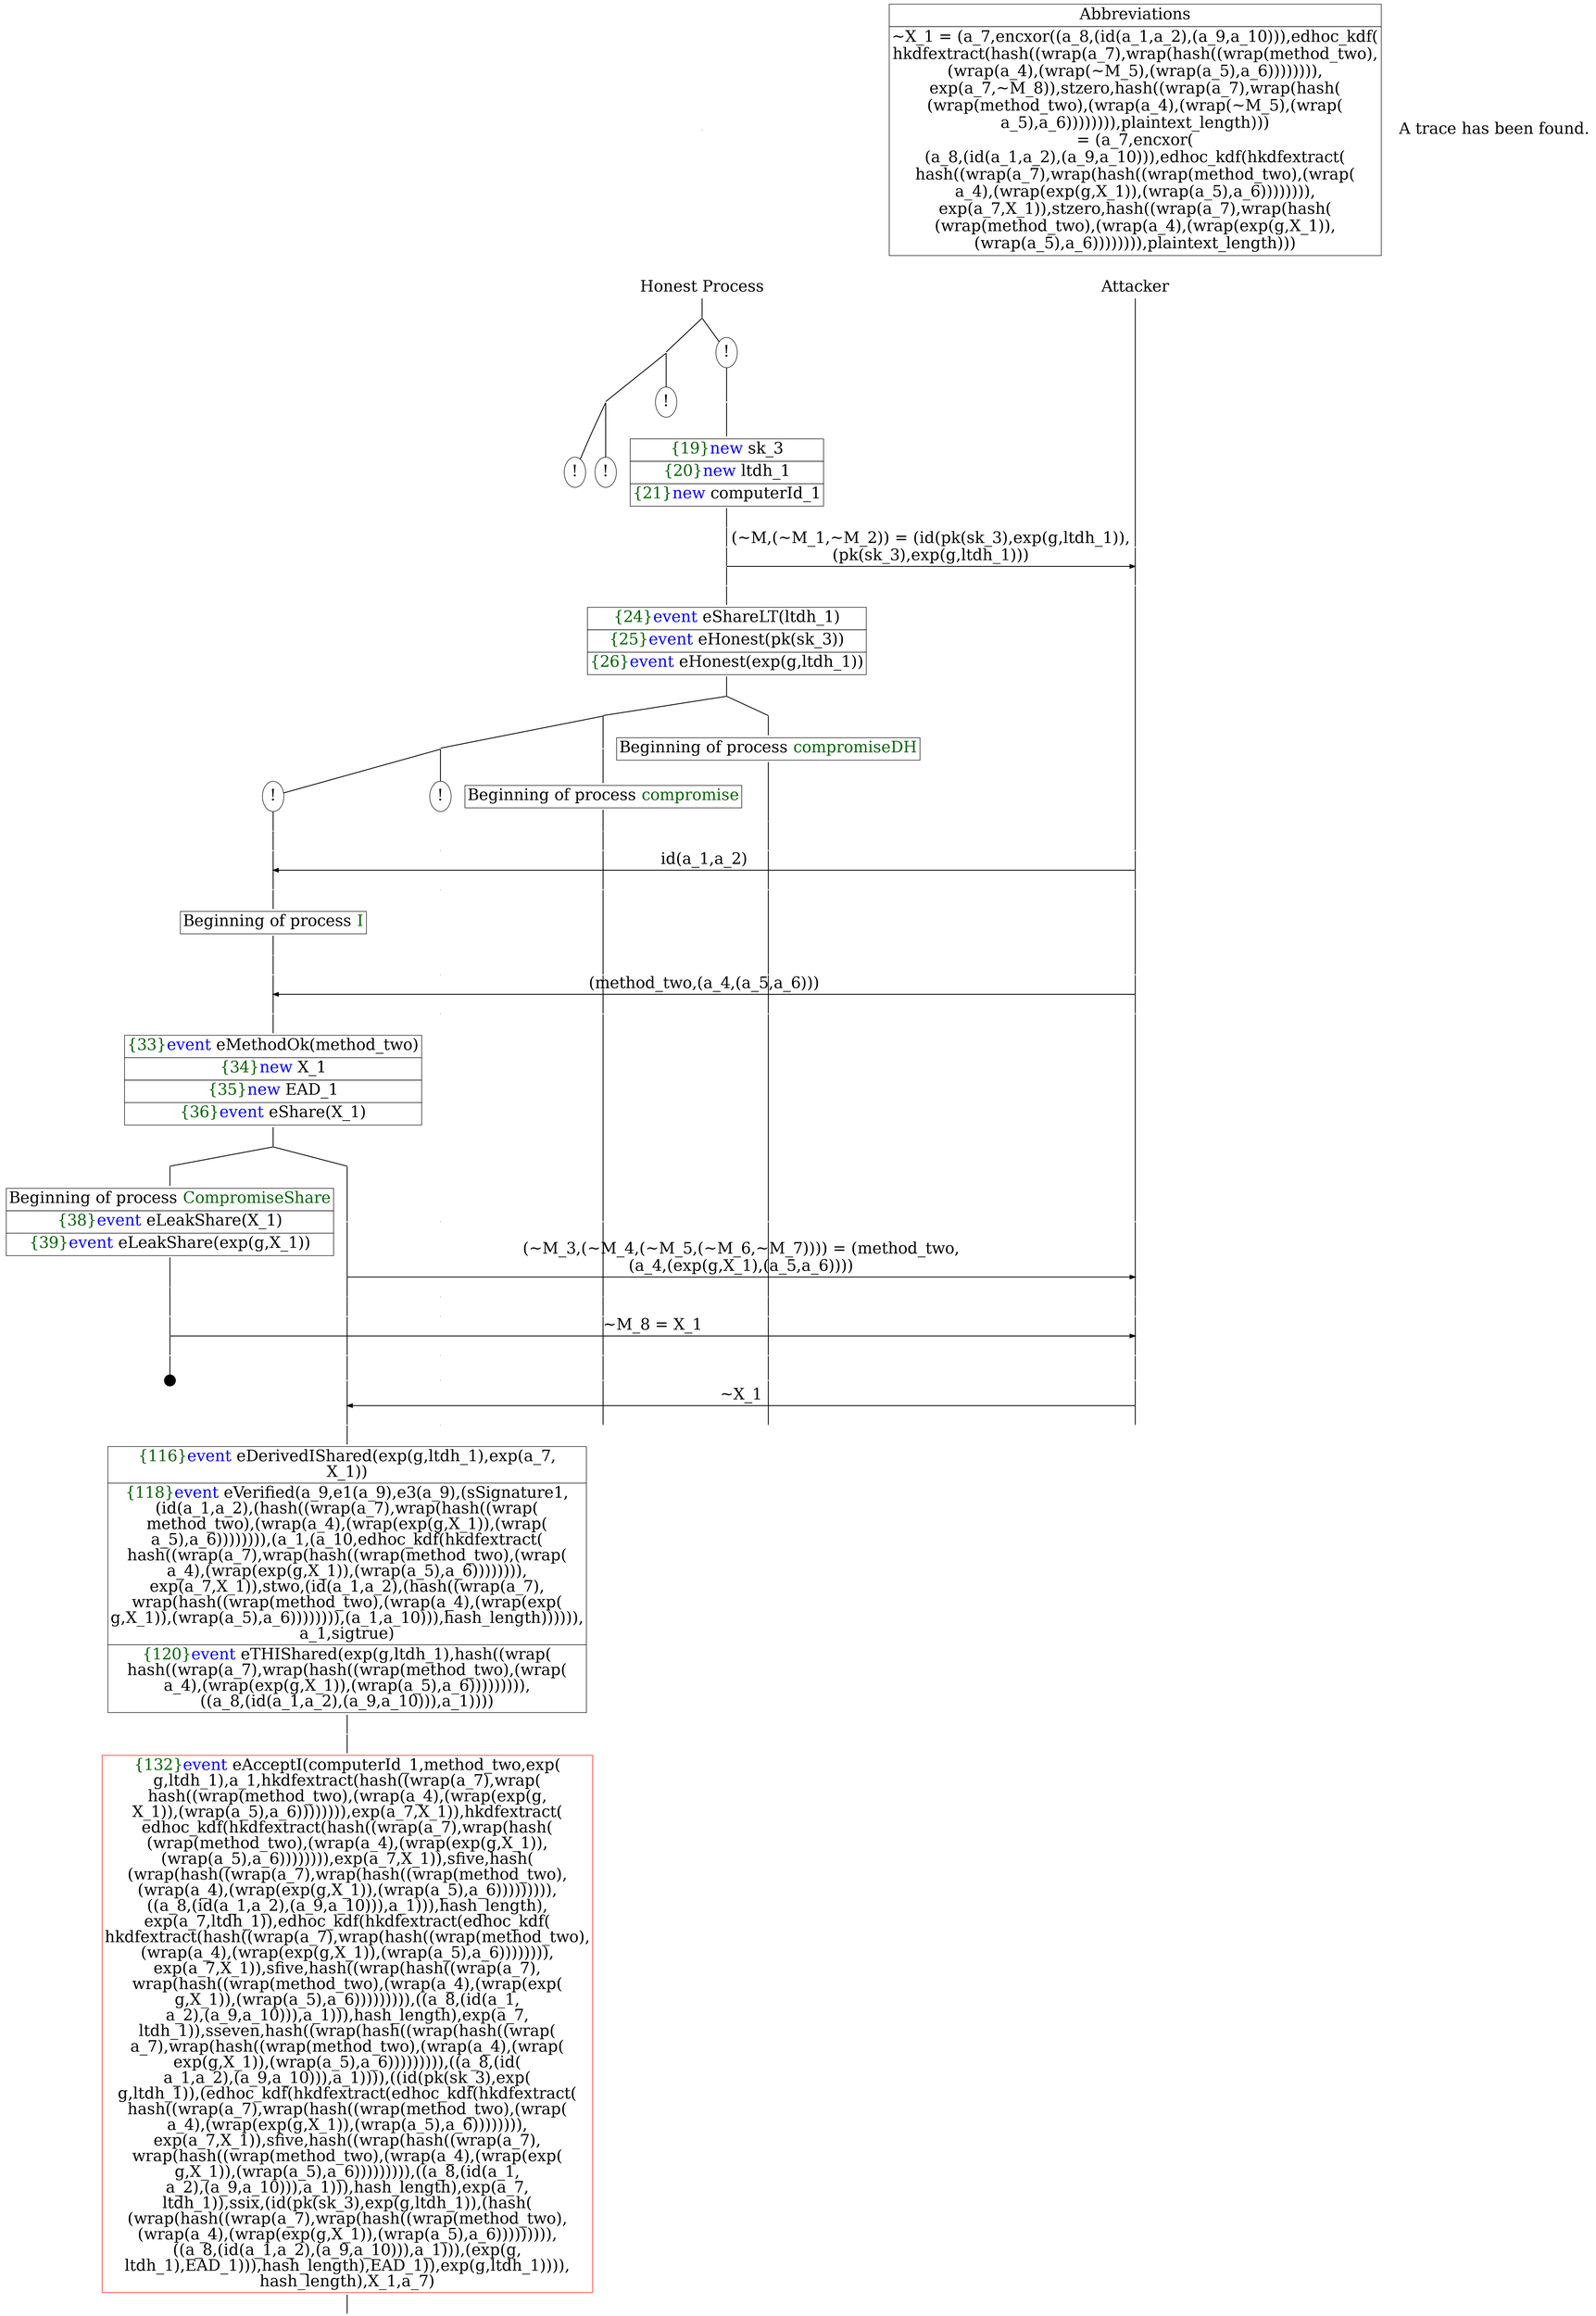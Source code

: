 digraph {
graph [ordering = out]
edge [arrowhead = none, penwidth = 1.6, fontsize = 30]
node [shape = point, width = 0, height = 0, fontsize = 30]
Trace<br/>
[label = <A trace has been found.<br/>
>, shape = plaintext]
P0__0 [label = "Honest Process", shape = plaintext]
P__0 [label = "Attacker", shape = plaintext]
Trace -> P0__0 [label = "", style = invisible, weight = 100]{rank = same; P0__0 P__0}
P0__0 -> P0__1 [label = <>, weight = 100]
/*RPar */
P0__1 -> P0_1__1 [label = <>]
P0__1 -> P0_0__1 [label = <>]
P0__1 [label = "", fixedsize = false, width = 0, height = 0, shape = none]
{rank = same; P0_0__1 P0_1__1}
P0_0__1 [label = "!", shape = ellipse]
P0_0_0__1 [label = "", fixedsize = false, width = 0, height = 0, shape = none]
P0_0__1 -> P0_0_0__1 [label = <>, weight = 100]
P0_0_0__1 -> P0_0_0__2 [label = <>, weight = 100]
P0_0_0__2 [shape = plaintext, label = <<TABLE BORDER="0" CELLBORDER="1" CELLSPACING="0" CELLPADDING="4"> <TR><TD><FONT COLOR="darkgreen">{19}</FONT><FONT COLOR="blue">new </FONT>sk_3</TD></TR><TR><TD><FONT COLOR="darkgreen">{20}</FONT><FONT COLOR="blue">new </FONT>ltdh_1</TD></TR><TR><TD><FONT COLOR="darkgreen">{21}</FONT><FONT COLOR="blue">new </FONT>computerId_1</TD></TR></TABLE>>]
P0_0_0__2 -> P0_0_0__3 [label = <>, weight = 100]
P0_0_0__3 -> P0_0_0__4 [label = <>, weight = 100]
P__0 -> P__1 [label = <>, weight = 100]
{rank = same; P__1 P0_0_0__4}
P0_0_0__4 -> P0_0_0__5 [label = <>, weight = 100]
P__1 -> P__2 [label = <>, weight = 100]
{rank = same; P__2 P0_0_0__5}
P0_0_0__5 -> P__2 [label = <(~M,(~M_1,~M_2)) = (id(pk(sk_3),exp(g,ltdh_1)),<br/>
(pk(sk_3),exp(g,ltdh_1)))>, arrowhead = normal]
P0_0_0__5 -> P0_0_0__6 [label = <>, weight = 100]
P__2 -> P__3 [label = <>, weight = 100]
{rank = same; P__3 P0_0_0__6}
P0_0_0__6 -> P0_0_0__7 [label = <>, weight = 100]
P0_0_0__7 [shape = plaintext, label = <<TABLE BORDER="0" CELLBORDER="1" CELLSPACING="0" CELLPADDING="4"> <TR><TD><FONT COLOR="darkgreen">{24}</FONT><FONT COLOR="blue">event</FONT> eShareLT(ltdh_1)</TD></TR><TR><TD><FONT COLOR="darkgreen">{25}</FONT><FONT COLOR="blue">event</FONT> eHonest(pk(sk_3))</TD></TR><TR><TD><FONT COLOR="darkgreen">{26}</FONT><FONT COLOR="blue">event</FONT> eHonest(exp(g,ltdh_1))</TD></TR></TABLE>>]
P0_0_0__7 -> P0_0_0__8 [label = <>, weight = 100]
/*RPar */
P0_0_0__8 -> P0_0_0_1__8 [label = <>]
P0_0_0__8 -> P0_0_0_0__8 [label = <>]
P0_0_0__8 [label = "", fixedsize = false, width = 0, height = 0, shape = none]
{rank = same; P0_0_0_0__8 P0_0_0_1__8}
P0_0_0_0__8 -> P0_0_0_0__9 [label = <>, weight = 100]
P0_0_0_0__9 [shape = plaintext, label = <<TABLE BORDER="0" CELLBORDER="1" CELLSPACING="0" CELLPADDING="4"> <TR><TD>Beginning of process <FONT COLOR="darkgreen">compromiseDH</FONT></TD></TR></TABLE>>]
P0_0_0_0__9 -> P0_0_0_0__10 [label = <>, weight = 100]
/*RPar */
P0_0_0_1__8 -> P0_0_0_1_1__8 [label = <>]
P0_0_0_1__8 -> P0_0_0_1_0__8 [label = <>]
P0_0_0_1__8 [label = "", fixedsize = false, width = 0, height = 0, shape = none]
{rank = same; P0_0_0_1_0__8 P0_0_0_1_1__8}
P0_0_0_1_0__8 -> P0_0_0_1_0__9 [label = <>, weight = 100]
P0_0_0_1_0__9 [shape = plaintext, label = <<TABLE BORDER="0" CELLBORDER="1" CELLSPACING="0" CELLPADDING="4"> <TR><TD>Beginning of process <FONT COLOR="darkgreen">compromise</FONT></TD></TR></TABLE>>]
P0_0_0_1_0__9 -> P0_0_0_1_0__10 [label = <>, weight = 100]
/*RPar */
P0_0_0_1_1__8 -> P0_0_0_1_1_1__8 [label = <>]
P0_0_0_1_1__8 -> P0_0_0_1_1_0__8 [label = <>]
P0_0_0_1_1__8 [label = "", fixedsize = false, width = 0, height = 0, shape = none]
{rank = same; P0_0_0_1_1_0__8 P0_0_0_1_1_1__8}
P0_0_0_1_1_0__8 [label = "!", shape = ellipse]
P0_0_0_1_1_1__8 [label = "!", shape = ellipse]
P0_0_0_1_1_1_0__8 [label = "", fixedsize = false, width = 0, height = 0, shape = none]
P0_0_0_1_1_1__8 -> P0_0_0_1_1_1_0__8 [label = <>, weight = 100]
/*RPar */
P0_1__1 -> P0_1_1__1 [label = <>]
P0_1__1 -> P0_1_0__1 [label = <>]
P0_1__1 [label = "", fixedsize = false, width = 0, height = 0, shape = none]
{rank = same; P0_1_0__1 P0_1_1__1}
P0_1_0__1 [label = "!", shape = ellipse]
/*RPar */
P0_1_1__1 -> P0_1_1_1__1 [label = <>]
P0_1_1__1 -> P0_1_1_0__1 [label = <>]
P0_1_1__1 [label = "", fixedsize = false, width = 0, height = 0, shape = none]
{rank = same; P0_1_1_0__1 P0_1_1_1__1}
P0_1_1_0__1 [label = "!", shape = ellipse]
P0_1_1_1__1 [label = "!", shape = ellipse]
P0_0_0_1_1_1_0__8 -> P0_0_0_1_1_1_0__9 [label = <>, weight = 100]
P0_0_0_1_1_0__9 [label = "", style = invisible]
P0_0_0_1_1_0__8 -> P0_0_0_1_1_0__9 [label = <>, weight = 100, style = invisible]
P0_0_0_1_0__10 -> P0_0_0_1_0__11 [label = <>, weight = 100]
P0_0_0_0__10 -> P0_0_0_0__11 [label = <>, weight = 100]
P__3 -> P__4 [label = <>, weight = 100]
{rank = same; P__4 P0_0_0_0__11 P0_0_0_1_0__11 P0_0_0_1_1_0__9 P0_0_0_1_1_1_0__9}
P0_0_0_1_1_1_0__9 -> P0_0_0_1_1_1_0__10 [label = <>, weight = 100]
P__4 -> P__5 [label = <>, weight = 100]
{rank = same; P__5 P0_0_0_1_1_1_0__10}
P0_0_0_1_1_1_0__10 -> P__5 [label = <id(a_1,a_2)>, dir = back, arrowhead = normal]
P0_0_0_1_1_1_0__10 -> P0_0_0_1_1_1_0__11 [label = <>, weight = 100]
P0_0_0_1_1_0__10 [label = "", style = invisible]
P0_0_0_1_1_0__9 -> P0_0_0_1_1_0__10 [label = <>, weight = 100, style = invisible]
P0_0_0_1_0__11 -> P0_0_0_1_0__12 [label = <>, weight = 100]
P0_0_0_0__11 -> P0_0_0_0__12 [label = <>, weight = 100]
P__5 -> P__6 [label = <>, weight = 100]
{rank = same; P__6 P0_0_0_0__12 P0_0_0_1_0__12 P0_0_0_1_1_0__10 P0_0_0_1_1_1_0__11}
P0_0_0_1_1_1_0__11 -> P0_0_0_1_1_1_0__12 [label = <>, weight = 100]
P0_0_0_1_1_1_0__12 [shape = plaintext, label = <<TABLE BORDER="0" CELLBORDER="1" CELLSPACING="0" CELLPADDING="4"> <TR><TD>Beginning of process <FONT COLOR="darkgreen">I</FONT></TD></TR></TABLE>>]
P0_0_0_1_1_1_0__12 -> P0_0_0_1_1_1_0__13 [label = <>, weight = 100]
P0_0_0_1_1_1_0__13 -> P0_0_0_1_1_1_0__14 [label = <>, weight = 100]
P0_0_0_1_1_0__11 [label = "", style = invisible]
P0_0_0_1_1_0__10 -> P0_0_0_1_1_0__11 [label = <>, weight = 100, style = invisible]
P0_0_0_1_0__12 -> P0_0_0_1_0__13 [label = <>, weight = 100]
P0_0_0_0__12 -> P0_0_0_0__13 [label = <>, weight = 100]
P__6 -> P__7 [label = <>, weight = 100]
{rank = same; P__7 P0_0_0_0__13 P0_0_0_1_0__13 P0_0_0_1_1_0__11 P0_0_0_1_1_1_0__14}
P0_0_0_1_1_1_0__14 -> P0_0_0_1_1_1_0__15 [label = <>, weight = 100]
P__7 -> P__8 [label = <>, weight = 100]
{rank = same; P__8 P0_0_0_1_1_1_0__15}
P0_0_0_1_1_1_0__15 -> P__8 [label = <(method_two,(a_4,(a_5,a_6)))>, dir = back, arrowhead = normal]
P0_0_0_1_1_1_0__15 -> P0_0_0_1_1_1_0__16 [label = <>, weight = 100]
P0_0_0_1_1_0__12 [label = "", style = invisible]
P0_0_0_1_1_0__11 -> P0_0_0_1_1_0__12 [label = <>, weight = 100, style = invisible]
P0_0_0_1_0__13 -> P0_0_0_1_0__14 [label = <>, weight = 100]
P0_0_0_0__13 -> P0_0_0_0__14 [label = <>, weight = 100]
P__8 -> P__9 [label = <>, weight = 100]
{rank = same; P__9 P0_0_0_0__14 P0_0_0_1_0__14 P0_0_0_1_1_0__12 P0_0_0_1_1_1_0__16}
P0_0_0_1_1_1_0__16 -> P0_0_0_1_1_1_0__17 [label = <>, weight = 100]
P0_0_0_1_1_1_0__17 [shape = plaintext, label = <<TABLE BORDER="0" CELLBORDER="1" CELLSPACING="0" CELLPADDING="4"> <TR><TD><FONT COLOR="darkgreen">{33}</FONT><FONT COLOR="blue">event</FONT> eMethodOk(method_two)</TD></TR><TR><TD><FONT COLOR="darkgreen">{34}</FONT><FONT COLOR="blue">new </FONT>X_1</TD></TR><TR><TD><FONT COLOR="darkgreen">{35}</FONT><FONT COLOR="blue">new </FONT>EAD_1</TD></TR><TR><TD><FONT COLOR="darkgreen">{36}</FONT><FONT COLOR="blue">event</FONT> eShare(X_1)</TD></TR></TABLE>>]
P0_0_0_1_1_1_0__17 -> P0_0_0_1_1_1_0__18 [label = <>, weight = 100]
/*RPar */
P0_0_0_1_1_1_0__18 -> P0_0_0_1_1_1_0_1__18 [label = <>]
P0_0_0_1_1_1_0__18 -> P0_0_0_1_1_1_0_0__18 [label = <>]
P0_0_0_1_1_1_0__18 [label = "", fixedsize = false, width = 0, height = 0, shape = none]
{rank = same; P0_0_0_1_1_1_0_0__18 P0_0_0_1_1_1_0_1__18}
P0_0_0_1_1_1_0_0__18 -> P0_0_0_1_1_1_0_0__19 [label = <>, weight = 100]
P0_0_0_1_1_0__13 [label = "", style = invisible]
P0_0_0_1_1_0__12 -> P0_0_0_1_1_0__13 [label = <>, weight = 100, style = invisible]
P0_0_0_1_0__14 -> P0_0_0_1_0__15 [label = <>, weight = 100]
P0_0_0_0__14 -> P0_0_0_0__15 [label = <>, weight = 100]
P__9 -> P__10 [label = <>, weight = 100]
{rank = same; P__10 P0_0_0_0__15 P0_0_0_1_0__15 P0_0_0_1_1_0__13 P0_0_0_1_1_1_0_0__19}
P0_0_0_1_1_1_0_0__19 -> P0_0_0_1_1_1_0_0__20 [label = <>, weight = 100]
P__10 -> P__11 [label = <>, weight = 100]
{rank = same; P__11 P0_0_0_1_1_1_0_0__20}
P0_0_0_1_1_1_0_0__20 -> P__11 [label = <(~M_3,(~M_4,(~M_5,(~M_6,~M_7)))) = (method_two,<br/>
(a_4,(exp(g,X_1),(a_5,a_6))))>, arrowhead = normal]
P0_0_0_1_1_1_0_0__20 -> P0_0_0_1_1_1_0_0__21 [label = <>, weight = 100]
P0_0_0_1_1_0__14 [label = "", style = invisible]
P0_0_0_1_1_0__13 -> P0_0_0_1_1_0__14 [label = <>, weight = 100, style = invisible]
P0_0_0_1_0__15 -> P0_0_0_1_0__16 [label = <>, weight = 100]
P0_0_0_0__15 -> P0_0_0_0__16 [label = <>, weight = 100]
P__11 -> P__12 [label = <>, weight = 100]
{rank = same; P__12 P0_0_0_0__16 P0_0_0_1_0__16 P0_0_0_1_1_0__14 P0_0_0_1_1_1_0_0__21}
P0_0_0_1_1_1_0_1__18 -> P0_0_0_1_1_1_0_1__19 [label = <>, weight = 100]
P0_0_0_1_1_1_0_1__19 [shape = plaintext, label = <<TABLE BORDER="0" CELLBORDER="1" CELLSPACING="0" CELLPADDING="4"> <TR><TD>Beginning of process <FONT COLOR="darkgreen">CompromiseShare</FONT></TD></TR><TR><TD><FONT COLOR="darkgreen">{38}</FONT><FONT COLOR="blue">event</FONT> eLeakShare(X_1)</TD></TR><TR><TD><FONT COLOR="darkgreen">{39}</FONT><FONT COLOR="blue">event</FONT> eLeakShare(exp(g,X_1))</TD></TR></TABLE>>]
P0_0_0_1_1_1_0_1__19 -> P0_0_0_1_1_1_0_1__20 [label = <>, weight = 100]
P0_0_0_1_1_1_0_1__20 -> P0_0_0_1_1_1_0_1__21 [label = <>, weight = 100]
P0_0_0_1_1_1_0_0__21 -> P0_0_0_1_1_1_0_0__22 [label = <>, weight = 100]
P0_0_0_1_1_0__15 [label = "", style = invisible]
P0_0_0_1_1_0__14 -> P0_0_0_1_1_0__15 [label = <>, weight = 100, style = invisible]
P0_0_0_1_0__16 -> P0_0_0_1_0__17 [label = <>, weight = 100]
P0_0_0_0__16 -> P0_0_0_0__17 [label = <>, weight = 100]
P__12 -> P__13 [label = <>, weight = 100]
{rank = same; P__13 P0_0_0_0__17 P0_0_0_1_0__17 P0_0_0_1_1_0__15 P0_0_0_1_1_1_0_0__22 P0_0_0_1_1_1_0_1__21}
P0_0_0_1_1_1_0_1__21 -> P0_0_0_1_1_1_0_1__22 [label = <>, weight = 100]
P__13 -> P__14 [label = <>, weight = 100]
{rank = same; P__14 P0_0_0_1_1_1_0_1__22}
P0_0_0_1_1_1_0_1__22 -> P__14 [label = <~M_8 = X_1>, arrowhead = normal]
P0_0_0_1_1_1_0_1__22 -> P0_0_0_1_1_1_0_1__23 [label = <>, weight = 100]
P0_0_0_1_1_1_0_0__22 -> P0_0_0_1_1_1_0_0__23 [label = <>, weight = 100]
P0_0_0_1_1_0__16 [label = "", style = invisible]
P0_0_0_1_1_0__15 -> P0_0_0_1_1_0__16 [label = <>, weight = 100, style = invisible]
P0_0_0_1_0__17 -> P0_0_0_1_0__18 [label = <>, weight = 100]
P0_0_0_0__17 -> P0_0_0_0__18 [label = <>, weight = 100]
P__14 -> P__15 [label = <>, weight = 100]
{rank = same; P__15 P0_0_0_0__18 P0_0_0_1_0__18 P0_0_0_1_1_0__16 P0_0_0_1_1_1_0_0__23 P0_0_0_1_1_1_0_1__23}
P0_0_0_1_1_1_0_1__24 [label = "", width = 0.3, height = 0.3]
P0_0_0_1_1_1_0_1__23 -> P0_0_0_1_1_1_0_1__24 [label = <>, weight = 100]
P0_0_0_1_1_1_0_0__23 -> P0_0_0_1_1_1_0_0__24 [label = <>, weight = 100]
P0_0_0_1_1_0__17 [label = "", style = invisible]
P0_0_0_1_1_0__16 -> P0_0_0_1_1_0__17 [label = <>, weight = 100, style = invisible]
P0_0_0_1_0__18 -> P0_0_0_1_0__19 [label = <>, weight = 100]
P0_0_0_0__18 -> P0_0_0_0__19 [label = <>, weight = 100]
P__15 -> P__16 [label = <>, weight = 100]
{rank = same; P__16 P0_0_0_0__19 P0_0_0_1_0__19 P0_0_0_1_1_0__17 P0_0_0_1_1_1_0_0__24}
P0_0_0_1_1_1_0_0__24 -> P0_0_0_1_1_1_0_0__25 [label = <>, weight = 100]
P__16 -> P__17 [label = <>, weight = 100]
{rank = same; P__17 P0_0_0_1_1_1_0_0__25}
P0_0_0_1_1_1_0_0__25 -> P__17 [label = <~X_1>, dir = back, arrowhead = normal]
P0_0_0_1_1_1_0_0__25 -> P0_0_0_1_1_1_0_0__26 [label = <>, weight = 100]
P0_0_0_1_1_0__18 [label = "", style = invisible]
P0_0_0_1_1_0__17 -> P0_0_0_1_1_0__18 [label = <>, weight = 100, style = invisible]
P0_0_0_1_0__19 -> P0_0_0_1_0__20 [label = <>, weight = 100]
P0_0_0_0__19 -> P0_0_0_0__20 [label = <>, weight = 100]
P__17 -> P__18 [label = <>, weight = 100]
{rank = same; P__18 P0_0_0_0__20 P0_0_0_1_0__20 P0_0_0_1_1_0__18 P0_0_0_1_1_1_0_0__26}
P0_0_0_1_1_1_0_0__26 -> P0_0_0_1_1_1_0_0__27 [label = <>, weight = 100]
P0_0_0_1_1_1_0_0__27 [shape = plaintext, label = <<TABLE BORDER="0" CELLBORDER="1" CELLSPACING="0" CELLPADDING="4"> <TR><TD><FONT COLOR="darkgreen">{116}</FONT><FONT COLOR="blue">event</FONT> eDerivedIShared(exp(g,ltdh_1),exp(a_7,<br/>
X_1))</TD></TR><TR><TD><FONT COLOR="darkgreen">{118}</FONT><FONT COLOR="blue">event</FONT> eVerified(a_9,e1(a_9),e3(a_9),(sSignature1,<br/>
(id(a_1,a_2),(hash((wrap(a_7),wrap(hash((wrap(<br/>
method_two),(wrap(a_4),(wrap(exp(g,X_1)),(wrap(<br/>
a_5),a_6)))))))),(a_1,(a_10,edhoc_kdf(hkdfextract(<br/>
hash((wrap(a_7),wrap(hash((wrap(method_two),(wrap(<br/>
a_4),(wrap(exp(g,X_1)),(wrap(a_5),a_6)))))))),<br/>
exp(a_7,X_1)),stwo,(id(a_1,a_2),(hash((wrap(a_7),<br/>
wrap(hash((wrap(method_two),(wrap(a_4),(wrap(exp(<br/>
g,X_1)),(wrap(a_5),a_6)))))))),(a_1,a_10))),hash_length)))))),<br/>
a_1,sigtrue)</TD></TR><TR><TD><FONT COLOR="darkgreen">{120}</FONT><FONT COLOR="blue">event</FONT> eTHIShared(exp(g,ltdh_1),hash((wrap(<br/>
hash((wrap(a_7),wrap(hash((wrap(method_two),(wrap(<br/>
a_4),(wrap(exp(g,X_1)),(wrap(a_5),a_6))))))))),<br/>
((a_8,(id(a_1,a_2),(a_9,a_10))),a_1))))</TD></TR></TABLE>>]
P0_0_0_1_1_1_0_0__27 -> P0_0_0_1_1_1_0_0__28 [label = <>, weight = 100]
P0_0_0_1_1_1_0_0__28 -> P0_0_0_1_1_1_0_0__29 [label = <>, weight = 100]
P0_0_0_1_1_1_0_0__29 [color = red, shape = plaintext, label = <<TABLE BORDER="0" CELLBORDER="1" CELLSPACING="0" CELLPADDING="4"> <TR><TD><FONT COLOR="darkgreen">{132}</FONT><FONT COLOR="blue">event</FONT> eAcceptI(computerId_1,method_two,exp(<br/>
g,ltdh_1),a_1,hkdfextract(hash((wrap(a_7),wrap(<br/>
hash((wrap(method_two),(wrap(a_4),(wrap(exp(g,<br/>
X_1)),(wrap(a_5),a_6)))))))),exp(a_7,X_1)),hkdfextract(<br/>
edhoc_kdf(hkdfextract(hash((wrap(a_7),wrap(hash(<br/>
(wrap(method_two),(wrap(a_4),(wrap(exp(g,X_1)),<br/>
(wrap(a_5),a_6)))))))),exp(a_7,X_1)),sfive,hash(<br/>
(wrap(hash((wrap(a_7),wrap(hash((wrap(method_two),<br/>
(wrap(a_4),(wrap(exp(g,X_1)),(wrap(a_5),a_6))))))))),<br/>
((a_8,(id(a_1,a_2),(a_9,a_10))),a_1))),hash_length),<br/>
exp(a_7,ltdh_1)),edhoc_kdf(hkdfextract(edhoc_kdf(<br/>
hkdfextract(hash((wrap(a_7),wrap(hash((wrap(method_two),<br/>
(wrap(a_4),(wrap(exp(g,X_1)),(wrap(a_5),a_6)))))))),<br/>
exp(a_7,X_1)),sfive,hash((wrap(hash((wrap(a_7),<br/>
wrap(hash((wrap(method_two),(wrap(a_4),(wrap(exp(<br/>
g,X_1)),(wrap(a_5),a_6))))))))),((a_8,(id(a_1,<br/>
a_2),(a_9,a_10))),a_1))),hash_length),exp(a_7,<br/>
ltdh_1)),sseven,hash((wrap(hash((wrap(hash((wrap(<br/>
a_7),wrap(hash((wrap(method_two),(wrap(a_4),(wrap(<br/>
exp(g,X_1)),(wrap(a_5),a_6))))))))),((a_8,(id(<br/>
a_1,a_2),(a_9,a_10))),a_1)))),((id(pk(sk_3),exp(<br/>
g,ltdh_1)),(edhoc_kdf(hkdfextract(edhoc_kdf(hkdfextract(<br/>
hash((wrap(a_7),wrap(hash((wrap(method_two),(wrap(<br/>
a_4),(wrap(exp(g,X_1)),(wrap(a_5),a_6)))))))),<br/>
exp(a_7,X_1)),sfive,hash((wrap(hash((wrap(a_7),<br/>
wrap(hash((wrap(method_two),(wrap(a_4),(wrap(exp(<br/>
g,X_1)),(wrap(a_5),a_6))))))))),((a_8,(id(a_1,<br/>
a_2),(a_9,a_10))),a_1))),hash_length),exp(a_7,<br/>
ltdh_1)),ssix,(id(pk(sk_3),exp(g,ltdh_1)),(hash(<br/>
(wrap(hash((wrap(a_7),wrap(hash((wrap(method_two),<br/>
(wrap(a_4),(wrap(exp(g,X_1)),(wrap(a_5),a_6))))))))),<br/>
((a_8,(id(a_1,a_2),(a_9,a_10))),a_1))),(exp(g,<br/>
ltdh_1),EAD_1))),hash_length),EAD_1)),exp(g,ltdh_1)))),<br/>
hash_length),X_1,a_7)</TD></TR></TABLE>>]
P0_0_0_1_1_1_0_0__29 -> P0_0_0_1_1_1_0_0__30 [label = <>, weight = 100]
Abbrev [shape = plaintext, label = <<TABLE BORDER="0" CELLBORDER="1" CELLSPACING="0" CELLPADDING="4"><TR> <TD> Abbreviations </TD></TR><TR><TD>~X_1 = (a_7,encxor((a_8,(id(a_1,a_2),(a_9,a_10))),edhoc_kdf(<br/>
hkdfextract(hash((wrap(a_7),wrap(hash((wrap(method_two),<br/>
(wrap(a_4),(wrap(~M_5),(wrap(a_5),a_6)))))))),<br/>
exp(a_7,~M_8)),stzero,hash((wrap(a_7),wrap(hash(<br/>
(wrap(method_two),(wrap(a_4),(wrap(~M_5),(wrap(<br/>
a_5),a_6)))))))),plaintext_length)))<br/>
= (a_7,encxor(<br/>
(a_8,(id(a_1,a_2),(a_9,a_10))),edhoc_kdf(hkdfextract(<br/>
hash((wrap(a_7),wrap(hash((wrap(method_two),(wrap(<br/>
a_4),(wrap(exp(g,X_1)),(wrap(a_5),a_6)))))))),<br/>
exp(a_7,X_1)),stzero,hash((wrap(a_7),wrap(hash(<br/>
(wrap(method_two),(wrap(a_4),(wrap(exp(g,X_1)),<br/>
(wrap(a_5),a_6)))))))),plaintext_length)))</TD></TR></TABLE>>]Abbrev -> P__0 [style = invisible, weight =100]}